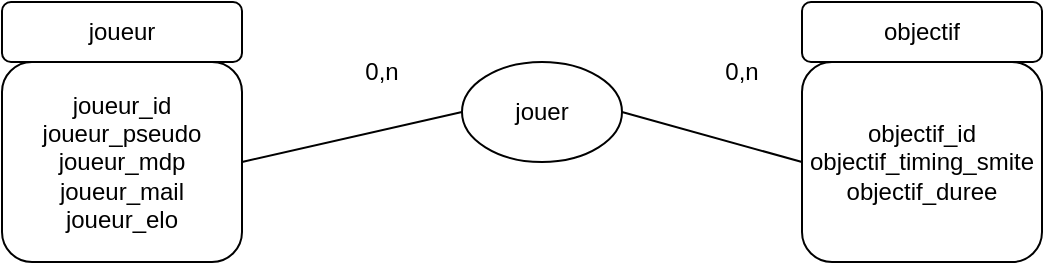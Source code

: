 <mxfile version="17.1.0" type="github"><diagram id="lTrjK-uo7Ei4nFgALIAb" name="Page-1"><mxGraphModel dx="981" dy="548" grid="1" gridSize="10" guides="1" tooltips="1" connect="1" arrows="1" fold="1" page="1" pageScale="1" pageWidth="827" pageHeight="1169" math="0" shadow="0"><root><mxCell id="0"/><mxCell id="1" parent="0"/><mxCell id="WeZFGwxaNK5Sr3wwwoaQ-1" value="joueur" style="rounded=1;whiteSpace=wrap;html=1;" vertex="1" parent="1"><mxGeometry x="90" y="190" width="120" height="30" as="geometry"/></mxCell><mxCell id="WeZFGwxaNK5Sr3wwwoaQ-2" value="joueur_id&lt;br&gt;joueur_pseudo&lt;br&gt;joueur_mdp&lt;br&gt;joueur_mail&lt;br&gt;joueur_elo" style="rounded=1;whiteSpace=wrap;html=1;" vertex="1" parent="1"><mxGeometry x="90" y="220" width="120" height="100" as="geometry"/></mxCell><mxCell id="WeZFGwxaNK5Sr3wwwoaQ-3" value="objectif" style="rounded=1;whiteSpace=wrap;html=1;" vertex="1" parent="1"><mxGeometry x="490" y="190" width="120" height="30" as="geometry"/></mxCell><mxCell id="WeZFGwxaNK5Sr3wwwoaQ-4" value="objectif_id&lt;br&gt;objectif_timing_smite&lt;br&gt;objectif_duree" style="rounded=1;whiteSpace=wrap;html=1;" vertex="1" parent="1"><mxGeometry x="490" y="220" width="120" height="100" as="geometry"/></mxCell><mxCell id="WeZFGwxaNK5Sr3wwwoaQ-5" value="jouer" style="ellipse;whiteSpace=wrap;html=1;" vertex="1" parent="1"><mxGeometry x="320" y="220" width="80" height="50" as="geometry"/></mxCell><mxCell id="WeZFGwxaNK5Sr3wwwoaQ-6" value="" style="endArrow=none;html=1;rounded=0;exitX=1;exitY=0.5;exitDx=0;exitDy=0;entryX=0;entryY=0.5;entryDx=0;entryDy=0;" edge="1" parent="1" source="WeZFGwxaNK5Sr3wwwoaQ-2" target="WeZFGwxaNK5Sr3wwwoaQ-5"><mxGeometry width="50" height="50" relative="1" as="geometry"><mxPoint x="390" y="410" as="sourcePoint"/><mxPoint x="440" y="360" as="targetPoint"/></mxGeometry></mxCell><mxCell id="WeZFGwxaNK5Sr3wwwoaQ-7" value="" style="endArrow=none;html=1;rounded=0;exitX=1;exitY=0.5;exitDx=0;exitDy=0;entryX=0;entryY=0.5;entryDx=0;entryDy=0;" edge="1" parent="1" source="WeZFGwxaNK5Sr3wwwoaQ-5" target="WeZFGwxaNK5Sr3wwwoaQ-4"><mxGeometry width="50" height="50" relative="1" as="geometry"><mxPoint x="220" y="280" as="sourcePoint"/><mxPoint x="330" y="255" as="targetPoint"/></mxGeometry></mxCell><mxCell id="WeZFGwxaNK5Sr3wwwoaQ-8" value="0,n" style="text;html=1;strokeColor=none;fillColor=none;align=center;verticalAlign=middle;whiteSpace=wrap;rounded=0;" vertex="1" parent="1"><mxGeometry x="250" y="210" width="60" height="30" as="geometry"/></mxCell><mxCell id="WeZFGwxaNK5Sr3wwwoaQ-9" value="0,n" style="text;html=1;strokeColor=none;fillColor=none;align=center;verticalAlign=middle;whiteSpace=wrap;rounded=0;" vertex="1" parent="1"><mxGeometry x="430" y="210" width="60" height="30" as="geometry"/></mxCell></root></mxGraphModel></diagram></mxfile>